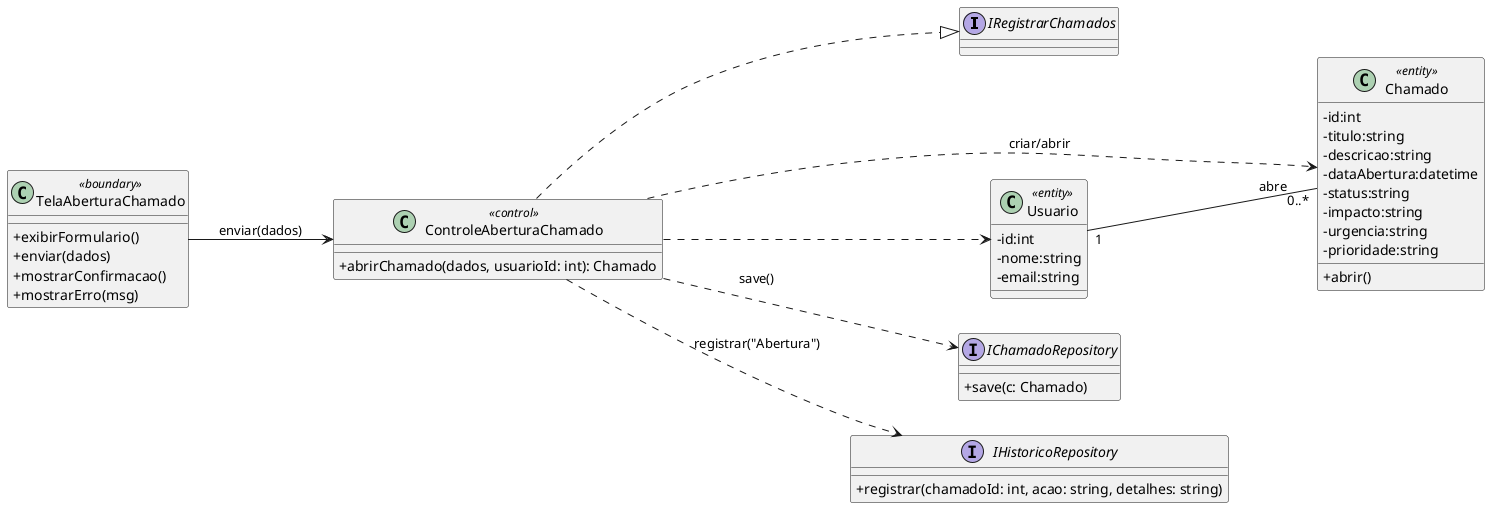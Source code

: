 @startuml
skinparam classAttributeIconSize 0
left to right direction

interface IRegistrarChamados

class TelaAberturaChamado <<boundary>> {
  + exibirFormulario()
  + enviar(dados)
  + mostrarConfirmacao()
  + mostrarErro(msg)
}

class ControleAberturaChamado <<control>> {
  + abrirChamado(dados, usuarioId: int): Chamado
}

class Chamado <<entity>> {
  - id:int
  - titulo:string
  - descricao:string
  - dataAbertura:datetime
  - status:string
  - impacto:string
  - urgencia:string
  - prioridade:string
  + abrir()
}

class Usuario <<entity>> {
  - id:int
  - nome:string
  - email:string
}

interface IChamadoRepository { 
  + save(c: Chamado)
}

interface IHistoricoRepository { 
  + registrar(chamadoId: int, acao: string, detalhes: string)
}

ControleAberturaChamado ..|> IRegistrarChamados
TelaAberturaChamado --> ControleAberturaChamado : enviar(dados)
ControleAberturaChamado ..> Usuario
ControleAberturaChamado ..> Chamado : criar/abrir
ControleAberturaChamado ..> IChamadoRepository : save()
ControleAberturaChamado ..> IHistoricoRepository : registrar("Abertura")
Usuario "1" -- "0..*" Chamado : abre
@enduml